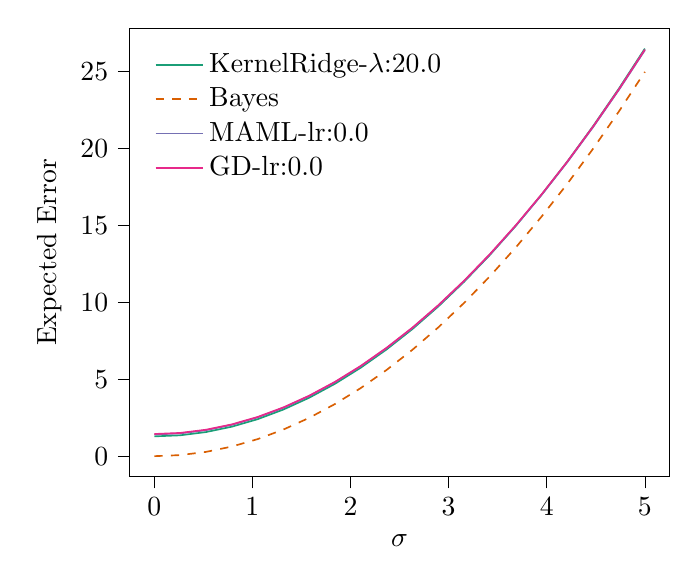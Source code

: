 % This file was created with tikzplotlib v0.10.1.
\begin{tikzpicture}

\definecolor{chocolate217952}{RGB}{217,95,2}
\definecolor{darkcyan27158119}{RGB}{27,158,119}
\definecolor{darkgray176}{RGB}{176,176,176}
\definecolor{deeppink23141138}{RGB}{231,41,138}
\definecolor{lightslategray117112179}{RGB}{117,112,179}

\begin{axis}[
legend cell align={left},
legend style={
  fill opacity=0.8,
  draw opacity=1,
  text opacity=1,
  at={(0.03,0.97)},
  anchor=north west,
  draw=none
},
tick align=outside,
tick pos=left,
x grid style={darkgray176},
xlabel={\(\displaystyle \sigma\)},
xmin=-0.25, xmax=5.25,
xtick style={color=black},
y grid style={darkgray176},
ylabel={Expected Error},
ymin=-1.324, ymax=27.808,
ytick style={color=black}
]
\addplot [semithick, darkcyan27158119]
table {%
0 1.286
0.263 1.355
0.526 1.565
0.789 1.913
1.053 2.402
1.316 3.03
1.579 3.798
1.842 4.705
2.105 5.752
2.368 6.938
2.632 8.265
2.895 9.73
3.158 11.336
3.421 13.081
3.684 14.966
3.947 16.99
4.211 19.154
4.474 21.457
4.737 23.901
5 26.483
};
\addlegendentry{KernelRidge-$\lambda$:20.0}
\addplot [semithick, chocolate217952, dashed]
table {%
0 0
0.263 0.069
0.526 0.277
0.789 0.623
1.053 1.107
1.316 1.73
1.579 2.491
1.842 3.39
2.105 4.428
2.368 5.604
2.632 6.918
2.895 8.371
3.158 9.962
3.421 11.692
3.684 13.559
3.947 15.566
4.211 17.71
4.474 19.993
4.737 22.415
5 24.974
};
\addlegendentry{Bayes}
\addplot [semithick, lightslategray117112179]
table {%
0 1.411
0.263 1.48
0.526 1.689
0.789 2.035
1.053 2.52
1.316 3.143
1.579 3.905
1.842 4.804
2.105 5.842
2.368 7.018
2.632 8.332
2.895 9.784
3.158 11.375
3.421 13.103
3.684 14.97
3.947 16.975
4.211 19.119
4.474 21.4
4.737 23.82
5 26.379
};
\addlegendentry{MAML-lr:0.0}
\addplot [semithick, deeppink23141138]
table {%
0 1.441
0.263 1.51
0.526 1.717
0.789 2.063
1.053 2.547
1.316 3.17
1.579 3.931
1.842 4.831
2.105 5.868
2.368 7.045
2.632 8.359
2.895 9.812
3.158 11.404
3.421 13.133
3.684 15.002
3.947 17.008
4.211 19.153
4.474 21.437
4.737 23.859
5 26.419
};
\addlegendentry{GD-lr:0.0}
\end{axis}

\end{tikzpicture}
